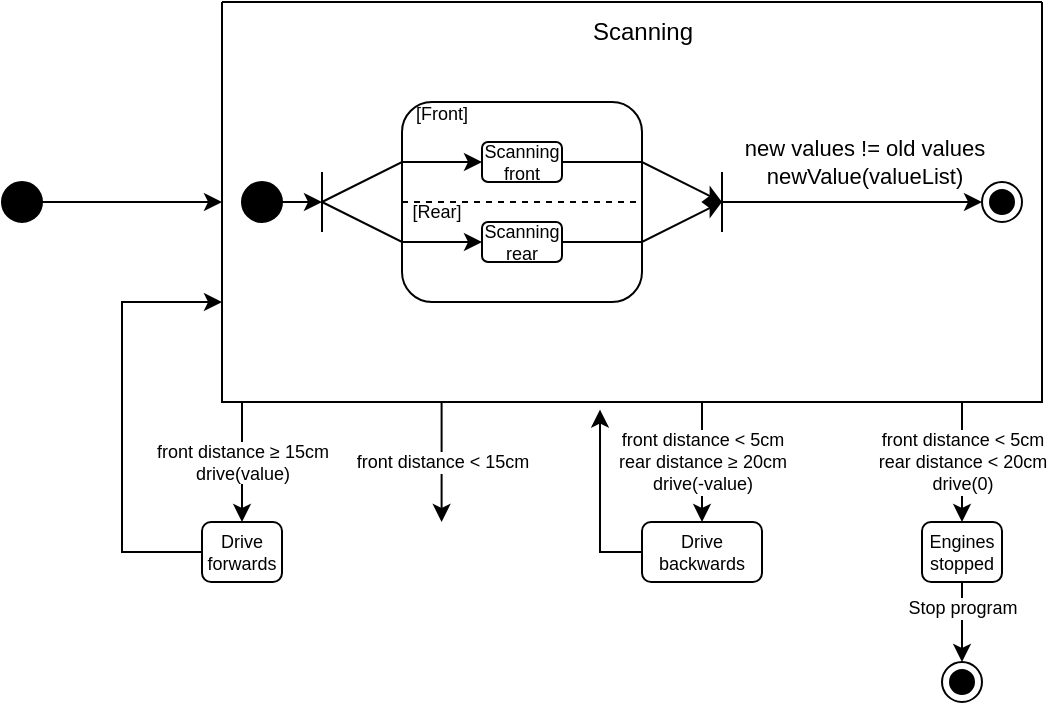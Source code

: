 <mxfile version="20.8.3" type="github">
  <diagram id="Hm4vZ4X6HkvJv1kam_Tk" name="Page-1">
    <mxGraphModel dx="677" dy="342" grid="1" gridSize="10" guides="1" tooltips="1" connect="1" arrows="1" fold="1" page="1" pageScale="1" pageWidth="850" pageHeight="1100" math="0" shadow="0">
      <root>
        <mxCell id="0" />
        <mxCell id="1" parent="0" />
        <mxCell id="5z7hVho_otHzit8Zdy6Q-4" style="edgeStyle=orthogonalEdgeStyle;rounded=0;orthogonalLoop=1;jettySize=auto;html=1;exitX=1;exitY=0.5;exitDx=0;exitDy=0;" parent="1" source="5z7hVho_otHzit8Zdy6Q-2" edge="1">
          <mxGeometry relative="1" as="geometry">
            <mxPoint x="130" y="140" as="targetPoint" />
          </mxGeometry>
        </mxCell>
        <mxCell id="5z7hVho_otHzit8Zdy6Q-2" value="" style="shape=ellipse;html=1;fillColor=strokeColor;fontSize=18;fontColor=#ffffff;" parent="1" vertex="1">
          <mxGeometry x="20" y="130" width="20" height="20" as="geometry" />
        </mxCell>
        <mxCell id="5z7hVho_otHzit8Zdy6Q-11" value="" style="swimlane;startSize=0;rounded=1;swimlaneLine=1;arcSize=26;" parent="1" vertex="1">
          <mxGeometry x="130" y="40" width="410" height="200" as="geometry" />
        </mxCell>
        <mxCell id="5z7hVho_otHzit8Zdy6Q-12" value="Scanning" style="text;html=1;align=center;verticalAlign=middle;resizable=0;points=[];autosize=1;strokeColor=none;fillColor=none;" parent="5z7hVho_otHzit8Zdy6Q-11" vertex="1">
          <mxGeometry x="175" width="70" height="30" as="geometry" />
        </mxCell>
        <mxCell id="5z7hVho_otHzit8Zdy6Q-15" value="" style="rounded=1;whiteSpace=wrap;html=1;" parent="5z7hVho_otHzit8Zdy6Q-11" vertex="1">
          <mxGeometry x="90" y="50" width="120" height="100" as="geometry" />
        </mxCell>
        <mxCell id="5z7hVho_otHzit8Zdy6Q-17" value="&lt;font style=&quot;font-size: 9px;&quot;&gt;[Front]&lt;/font&gt;" style="text;html=1;strokeColor=none;fillColor=none;align=center;verticalAlign=middle;whiteSpace=wrap;rounded=0;" parent="5z7hVho_otHzit8Zdy6Q-11" vertex="1">
          <mxGeometry x="90" y="50" width="40" height="10" as="geometry" />
        </mxCell>
        <mxCell id="5z7hVho_otHzit8Zdy6Q-18" value="[Rear]" style="text;html=1;strokeColor=none;fillColor=none;align=center;verticalAlign=middle;whiteSpace=wrap;rounded=0;fontSize=9;" parent="5z7hVho_otHzit8Zdy6Q-11" vertex="1">
          <mxGeometry x="90" y="100" width="35" height="10" as="geometry" />
        </mxCell>
        <mxCell id="5z7hVho_otHzit8Zdy6Q-19" value="" style="endArrow=none;dashed=1;html=1;rounded=0;fontSize=9;exitX=0;exitY=0.5;exitDx=0;exitDy=0;entryX=1;entryY=0.5;entryDx=0;entryDy=0;" parent="5z7hVho_otHzit8Zdy6Q-11" source="5z7hVho_otHzit8Zdy6Q-15" target="5z7hVho_otHzit8Zdy6Q-15" edge="1">
          <mxGeometry width="50" height="50" relative="1" as="geometry">
            <mxPoint x="110" y="100" as="sourcePoint" />
            <mxPoint x="160" y="50" as="targetPoint" />
          </mxGeometry>
        </mxCell>
        <mxCell id="5z7hVho_otHzit8Zdy6Q-14" value="" style="shape=ellipse;html=1;fillColor=strokeColor;fontSize=18;fontColor=#ffffff;rounded=1;" parent="5z7hVho_otHzit8Zdy6Q-11" vertex="1">
          <mxGeometry x="10" y="90" width="20" height="20" as="geometry" />
        </mxCell>
        <mxCell id="5z7hVho_otHzit8Zdy6Q-21" value="" style="endArrow=none;html=1;rounded=0;fontSize=9;" parent="5z7hVho_otHzit8Zdy6Q-11" edge="1">
          <mxGeometry width="50" height="50" relative="1" as="geometry">
            <mxPoint x="50" y="115" as="sourcePoint" />
            <mxPoint x="50" y="85" as="targetPoint" />
          </mxGeometry>
        </mxCell>
        <mxCell id="5z7hVho_otHzit8Zdy6Q-25" value="Scanning front" style="rounded=1;whiteSpace=wrap;html=1;fontSize=9;" parent="5z7hVho_otHzit8Zdy6Q-11" vertex="1">
          <mxGeometry x="130" y="70" width="40" height="20" as="geometry" />
        </mxCell>
        <mxCell id="5z7hVho_otHzit8Zdy6Q-26" value="Scanning rear" style="rounded=1;whiteSpace=wrap;html=1;fontSize=9;" parent="5z7hVho_otHzit8Zdy6Q-11" vertex="1">
          <mxGeometry x="130" y="110" width="40" height="20" as="geometry" />
        </mxCell>
        <mxCell id="5z7hVho_otHzit8Zdy6Q-29" value="" style="endArrow=none;html=1;rounded=0;fontSize=9;" parent="5z7hVho_otHzit8Zdy6Q-11" edge="1">
          <mxGeometry width="50" height="50" relative="1" as="geometry">
            <mxPoint x="250" y="115" as="sourcePoint" />
            <mxPoint x="250" y="85" as="targetPoint" />
          </mxGeometry>
        </mxCell>
        <mxCell id="5z7hVho_otHzit8Zdy6Q-34" value="" style="endArrow=classic;html=1;rounded=0;fontSize=9;entryX=0;entryY=0.5;entryDx=0;entryDy=0;" parent="5z7hVho_otHzit8Zdy6Q-11" target="5z7hVho_otHzit8Zdy6Q-36" edge="1">
          <mxGeometry width="50" height="50" relative="1" as="geometry">
            <mxPoint x="250" y="100" as="sourcePoint" />
            <mxPoint x="280" y="100" as="targetPoint" />
          </mxGeometry>
        </mxCell>
        <mxCell id="C8XccqxRGrSHwHp3XQof-1" value="&lt;div&gt;new values != old values&lt;/div&gt;&lt;div&gt;newValue(valueList)&lt;br&gt;&lt;/div&gt;" style="edgeLabel;html=1;align=center;verticalAlign=middle;resizable=0;points=[];" vertex="1" connectable="0" parent="5z7hVho_otHzit8Zdy6Q-34">
          <mxGeometry x="-0.179" y="2" relative="1" as="geometry">
            <mxPoint x="17" y="-18" as="offset" />
          </mxGeometry>
        </mxCell>
        <mxCell id="5z7hVho_otHzit8Zdy6Q-36" value="" style="ellipse;html=1;shape=endState;fillColor=strokeColor;rounded=1;fontSize=9;" parent="5z7hVho_otHzit8Zdy6Q-11" vertex="1">
          <mxGeometry x="380" y="90" width="20" height="20" as="geometry" />
        </mxCell>
        <mxCell id="5z7hVho_otHzit8Zdy6Q-22" style="edgeStyle=orthogonalEdgeStyle;rounded=0;orthogonalLoop=1;jettySize=auto;html=1;exitX=1;exitY=0.5;exitDx=0;exitDy=0;fontSize=9;" parent="1" source="5z7hVho_otHzit8Zdy6Q-14" edge="1">
          <mxGeometry relative="1" as="geometry">
            <mxPoint x="180" y="140" as="targetPoint" />
          </mxGeometry>
        </mxCell>
        <mxCell id="5z7hVho_otHzit8Zdy6Q-23" value="" style="endArrow=classic;html=1;rounded=0;fontSize=9;entryX=0;entryY=0.5;entryDx=0;entryDy=0;" parent="1" target="5z7hVho_otHzit8Zdy6Q-25" edge="1">
          <mxGeometry width="50" height="50" relative="1" as="geometry">
            <mxPoint x="180" y="140" as="sourcePoint" />
            <mxPoint x="400" y="160" as="targetPoint" />
            <Array as="points">
              <mxPoint x="220" y="120" />
            </Array>
          </mxGeometry>
        </mxCell>
        <mxCell id="5z7hVho_otHzit8Zdy6Q-24" value="" style="endArrow=classic;html=1;rounded=0;fontSize=9;entryX=0;entryY=0.5;entryDx=0;entryDy=0;" parent="1" target="5z7hVho_otHzit8Zdy6Q-26" edge="1">
          <mxGeometry width="50" height="50" relative="1" as="geometry">
            <mxPoint x="180" y="140" as="sourcePoint" />
            <mxPoint x="400" y="160" as="targetPoint" />
            <Array as="points">
              <mxPoint x="220" y="160" />
            </Array>
          </mxGeometry>
        </mxCell>
        <mxCell id="5z7hVho_otHzit8Zdy6Q-30" value="" style="endArrow=classic;html=1;fontSize=9;exitX=1;exitY=0.5;exitDx=0;exitDy=0;rounded=0;" parent="1" source="5z7hVho_otHzit8Zdy6Q-25" edge="1">
          <mxGeometry width="50" height="50" relative="1" as="geometry">
            <mxPoint x="350" y="210" as="sourcePoint" />
            <mxPoint x="380" y="140" as="targetPoint" />
            <Array as="points">
              <mxPoint x="340" y="120" />
            </Array>
          </mxGeometry>
        </mxCell>
        <mxCell id="5z7hVho_otHzit8Zdy6Q-31" value="" style="endArrow=classic;html=1;rounded=0;fontSize=9;exitX=1;exitY=0.5;exitDx=0;exitDy=0;" parent="1" source="5z7hVho_otHzit8Zdy6Q-26" edge="1">
          <mxGeometry width="50" height="50" relative="1" as="geometry">
            <mxPoint x="350" y="210" as="sourcePoint" />
            <mxPoint x="380" y="140" as="targetPoint" />
            <Array as="points">
              <mxPoint x="340" y="160" />
            </Array>
          </mxGeometry>
        </mxCell>
        <mxCell id="hHfARt0xTF7wVSTU7wBD-3" value="" style="endArrow=classic;html=1;rounded=0;fontSize=9;" parent="1" edge="1">
          <mxGeometry width="50" height="50" relative="1" as="geometry">
            <mxPoint x="140" y="240" as="sourcePoint" />
            <mxPoint x="140" y="300" as="targetPoint" />
          </mxGeometry>
        </mxCell>
        <mxCell id="hHfARt0xTF7wVSTU7wBD-4" value="&lt;div&gt;front distance ≥ 15cm&lt;/div&gt;&lt;div&gt;drive(value)&lt;br&gt;&lt;/div&gt;" style="edgeLabel;html=1;align=center;verticalAlign=middle;resizable=0;points=[];fontSize=9;" parent="hHfARt0xTF7wVSTU7wBD-3" vertex="1" connectable="0">
          <mxGeometry x="0.18" y="-1" relative="1" as="geometry">
            <mxPoint x="1" y="-6" as="offset" />
          </mxGeometry>
        </mxCell>
        <mxCell id="C8XccqxRGrSHwHp3XQof-3" style="edgeStyle=orthogonalEdgeStyle;rounded=0;orthogonalLoop=1;jettySize=auto;html=1;exitX=0;exitY=0.5;exitDx=0;exitDy=0;entryX=0;entryY=0.75;entryDx=0;entryDy=0;" edge="1" parent="1" source="hHfARt0xTF7wVSTU7wBD-5" target="5z7hVho_otHzit8Zdy6Q-11">
          <mxGeometry relative="1" as="geometry">
            <Array as="points">
              <mxPoint x="80" y="315" />
              <mxPoint x="80" y="190" />
            </Array>
          </mxGeometry>
        </mxCell>
        <mxCell id="hHfARt0xTF7wVSTU7wBD-5" value="Drive forwards" style="rounded=1;whiteSpace=wrap;html=1;fontSize=9;" parent="1" vertex="1">
          <mxGeometry x="120" y="300" width="40" height="30" as="geometry" />
        </mxCell>
        <mxCell id="hHfARt0xTF7wVSTU7wBD-6" value="" style="endArrow=classic;html=1;rounded=0;fontSize=9;" parent="1" edge="1">
          <mxGeometry width="50" height="50" relative="1" as="geometry">
            <mxPoint x="239.8" y="240" as="sourcePoint" />
            <mxPoint x="239.8" y="300" as="targetPoint" />
          </mxGeometry>
        </mxCell>
        <mxCell id="hHfARt0xTF7wVSTU7wBD-8" value="front distance &amp;lt; 15cm" style="edgeLabel;html=1;align=center;verticalAlign=middle;resizable=0;points=[];fontSize=9;" parent="hHfARt0xTF7wVSTU7wBD-6" vertex="1" connectable="0">
          <mxGeometry x="-0.113" relative="1" as="geometry">
            <mxPoint y="3" as="offset" />
          </mxGeometry>
        </mxCell>
        <mxCell id="hHfARt0xTF7wVSTU7wBD-10" value="" style="endArrow=classic;html=1;rounded=0;fontSize=9;" parent="1" edge="1">
          <mxGeometry width="50" height="50" relative="1" as="geometry">
            <mxPoint x="370" y="240" as="sourcePoint" />
            <mxPoint x="370" y="300" as="targetPoint" />
          </mxGeometry>
        </mxCell>
        <mxCell id="hHfARt0xTF7wVSTU7wBD-11" value="&lt;div&gt;front distance &amp;lt; 5cm&lt;/div&gt;&lt;div&gt;rear distance ≥ 20cm&lt;/div&gt;&lt;div&gt;drive(-value)&lt;br&gt;&lt;/div&gt;" style="edgeLabel;html=1;align=center;verticalAlign=middle;resizable=0;points=[];fontSize=9;" parent="hHfARt0xTF7wVSTU7wBD-10" vertex="1" connectable="0">
          <mxGeometry x="0.367" y="2" relative="1" as="geometry">
            <mxPoint x="-2" y="-11" as="offset" />
          </mxGeometry>
        </mxCell>
        <mxCell id="C8XccqxRGrSHwHp3XQof-4" style="edgeStyle=orthogonalEdgeStyle;rounded=0;orthogonalLoop=1;jettySize=auto;html=1;exitX=0;exitY=0.5;exitDx=0;exitDy=0;entryX=0.461;entryY=1.019;entryDx=0;entryDy=0;entryPerimeter=0;" edge="1" parent="1" source="hHfARt0xTF7wVSTU7wBD-12" target="5z7hVho_otHzit8Zdy6Q-11">
          <mxGeometry relative="1" as="geometry" />
        </mxCell>
        <mxCell id="hHfARt0xTF7wVSTU7wBD-12" value="Drive backwards" style="rounded=1;whiteSpace=wrap;html=1;fontSize=9;" parent="1" vertex="1">
          <mxGeometry x="340" y="300" width="60" height="30" as="geometry" />
        </mxCell>
        <mxCell id="hHfARt0xTF7wVSTU7wBD-13" value="" style="endArrow=classic;html=1;rounded=0;fontSize=9;" parent="1" edge="1">
          <mxGeometry width="50" height="50" relative="1" as="geometry">
            <mxPoint x="500" y="240" as="sourcePoint" />
            <mxPoint x="500" y="300" as="targetPoint" />
          </mxGeometry>
        </mxCell>
        <mxCell id="hHfARt0xTF7wVSTU7wBD-14" value="&lt;div&gt;front distance &amp;lt; 5cm&lt;/div&gt;&lt;div&gt;rear distance &amp;lt; 20cm&lt;/div&gt;&lt;div&gt;drive(0)&lt;br&gt;&lt;/div&gt;" style="edgeLabel;html=1;align=center;verticalAlign=middle;resizable=0;points=[];fontSize=9;" parent="hHfARt0xTF7wVSTU7wBD-13" vertex="1" connectable="0">
          <mxGeometry x="0.42" relative="1" as="geometry">
            <mxPoint y="-13" as="offset" />
          </mxGeometry>
        </mxCell>
        <mxCell id="hHfARt0xTF7wVSTU7wBD-18" style="edgeStyle=orthogonalEdgeStyle;rounded=0;orthogonalLoop=1;jettySize=auto;html=1;entryX=0.5;entryY=0;entryDx=0;entryDy=0;fontSize=9;" parent="1" source="hHfARt0xTF7wVSTU7wBD-15" target="hHfARt0xTF7wVSTU7wBD-16" edge="1">
          <mxGeometry relative="1" as="geometry" />
        </mxCell>
        <mxCell id="hHfARt0xTF7wVSTU7wBD-19" value="Stop program" style="edgeLabel;html=1;align=center;verticalAlign=middle;resizable=0;points=[];fontSize=9;" parent="hHfARt0xTF7wVSTU7wBD-18" vertex="1" connectable="0">
          <mxGeometry x="-0.37" y="1" relative="1" as="geometry">
            <mxPoint x="-1" as="offset" />
          </mxGeometry>
        </mxCell>
        <mxCell id="hHfARt0xTF7wVSTU7wBD-15" value="Engines stopped" style="rounded=1;whiteSpace=wrap;html=1;fontSize=9;" parent="1" vertex="1">
          <mxGeometry x="480" y="300" width="40" height="30" as="geometry" />
        </mxCell>
        <mxCell id="hHfARt0xTF7wVSTU7wBD-16" value="" style="ellipse;html=1;shape=endState;fillColor=strokeColor;rounded=1;fontSize=9;" parent="1" vertex="1">
          <mxGeometry x="490" y="370" width="20" height="20" as="geometry" />
        </mxCell>
      </root>
    </mxGraphModel>
  </diagram>
</mxfile>
